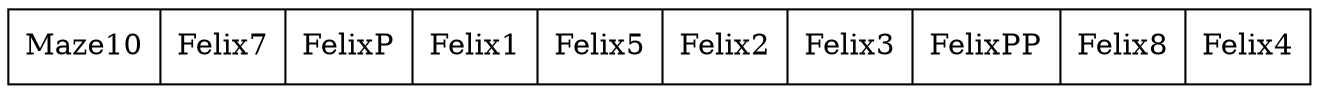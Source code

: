 digraph structs {

    n1 [label="Maze10|Felix7|FelixP|Felix1|Felix5|Felix2|Felix3|FelixPP|Felix8|Felix4" shape=record];

}